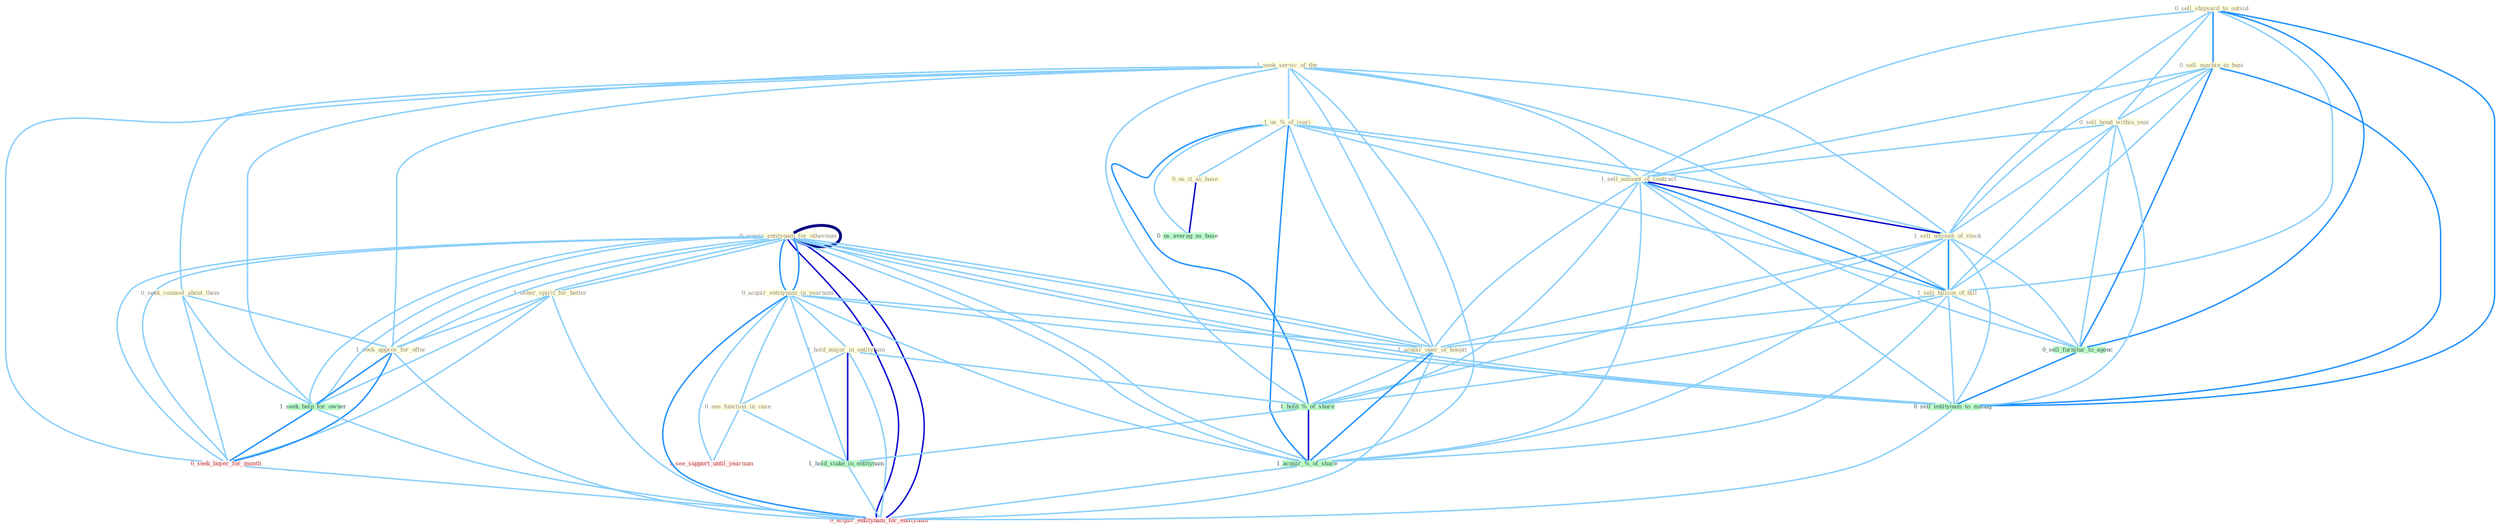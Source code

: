 Graph G{ 
    node
    [shape=polygon,style=filled,width=.5,height=.06,color="#BDFCC9",fixedsize=true,fontsize=4,
    fontcolor="#2f4f4f"];
    {node
    [color="#ffffe0", fontcolor="#8b7d6b"] "0_acquir_entitynam_for_othernum " "1_seek_servic_of_the " "1_us_%_of_ivori " "0_acquir_entitynam_in_yearnum " "0_seek_counsel_about_them " "0_us_it_as_base " "0_sell_shipyard_to_outsid " "1_hold_major_in_entitynam " "0_sell_machin_to_busi " "1_usher_spirit_for_better " "0_sell_bond_within_year " "0_acquir_entitynam_for_othernum " "1_sell_amount_of_contract " "1_sell_amount_of_stock " "1_seek_approv_for_offer " "1_sell_billion_of_bill " "1_acquir_oper_of_hospit " "0_see_function_in_case "}
{node [color="#fff0f5", fontcolor="#b22222"] "0_seek_buyer_for_month " "1_see_support_until_yearnum " "0_acquir_entitynam_for_entitynam "}
edge [color="#B0E2FF"];

	"0_acquir_entitynam_for_othernum " -- "0_acquir_entitynam_in_yearnum " [w="2", color="#1e90ff" , len=0.8];
	"0_acquir_entitynam_for_othernum " -- "1_usher_spirit_for_better " [w="1", color="#87cefa" ];
	"0_acquir_entitynam_for_othernum " -- "0_acquir_entitynam_for_othernum " [w="4", style=bold, color="#000080", len=0.4];
	"0_acquir_entitynam_for_othernum " -- "1_seek_approv_for_offer " [w="1", color="#87cefa" ];
	"0_acquir_entitynam_for_othernum " -- "1_acquir_oper_of_hospit " [w="1", color="#87cefa" ];
	"0_acquir_entitynam_for_othernum " -- "1_seek_help_for_owner " [w="1", color="#87cefa" ];
	"0_acquir_entitynam_for_othernum " -- "0_seek_buyer_for_month " [w="1", color="#87cefa" ];
	"0_acquir_entitynam_for_othernum " -- "1_acquir_%_of_share " [w="1", color="#87cefa" ];
	"0_acquir_entitynam_for_othernum " -- "0_sell_entitynam_to_manag " [w="1", color="#87cefa" ];
	"0_acquir_entitynam_for_othernum " -- "0_acquir_entitynam_for_entitynam " [w="3", color="#0000cd" , len=0.6];
	"1_seek_servic_of_the " -- "1_us_%_of_ivori " [w="1", color="#87cefa" ];
	"1_seek_servic_of_the " -- "0_seek_counsel_about_them " [w="1", color="#87cefa" ];
	"1_seek_servic_of_the " -- "1_sell_amount_of_contract " [w="1", color="#87cefa" ];
	"1_seek_servic_of_the " -- "1_sell_amount_of_stock " [w="1", color="#87cefa" ];
	"1_seek_servic_of_the " -- "1_seek_approv_for_offer " [w="1", color="#87cefa" ];
	"1_seek_servic_of_the " -- "1_sell_billion_of_bill " [w="1", color="#87cefa" ];
	"1_seek_servic_of_the " -- "1_acquir_oper_of_hospit " [w="1", color="#87cefa" ];
	"1_seek_servic_of_the " -- "1_hold_%_of_share " [w="1", color="#87cefa" ];
	"1_seek_servic_of_the " -- "1_seek_help_for_owner " [w="1", color="#87cefa" ];
	"1_seek_servic_of_the " -- "0_seek_buyer_for_month " [w="1", color="#87cefa" ];
	"1_seek_servic_of_the " -- "1_acquir_%_of_share " [w="1", color="#87cefa" ];
	"1_us_%_of_ivori " -- "0_us_it_as_base " [w="1", color="#87cefa" ];
	"1_us_%_of_ivori " -- "1_sell_amount_of_contract " [w="1", color="#87cefa" ];
	"1_us_%_of_ivori " -- "1_sell_amount_of_stock " [w="1", color="#87cefa" ];
	"1_us_%_of_ivori " -- "1_sell_billion_of_bill " [w="1", color="#87cefa" ];
	"1_us_%_of_ivori " -- "1_acquir_oper_of_hospit " [w="1", color="#87cefa" ];
	"1_us_%_of_ivori " -- "1_hold_%_of_share " [w="2", color="#1e90ff" , len=0.8];
	"1_us_%_of_ivori " -- "1_acquir_%_of_share " [w="2", color="#1e90ff" , len=0.8];
	"1_us_%_of_ivori " -- "0_us_averag_as_base " [w="1", color="#87cefa" ];
	"0_acquir_entitynam_in_yearnum " -- "1_hold_major_in_entitynam " [w="1", color="#87cefa" ];
	"0_acquir_entitynam_in_yearnum " -- "0_acquir_entitynam_for_othernum " [w="2", color="#1e90ff" , len=0.8];
	"0_acquir_entitynam_in_yearnum " -- "1_acquir_oper_of_hospit " [w="1", color="#87cefa" ];
	"0_acquir_entitynam_in_yearnum " -- "0_see_function_in_case " [w="1", color="#87cefa" ];
	"0_acquir_entitynam_in_yearnum " -- "1_hold_stake_in_entitynam " [w="1", color="#87cefa" ];
	"0_acquir_entitynam_in_yearnum " -- "1_acquir_%_of_share " [w="1", color="#87cefa" ];
	"0_acquir_entitynam_in_yearnum " -- "1_see_support_until_yearnum " [w="1", color="#87cefa" ];
	"0_acquir_entitynam_in_yearnum " -- "0_sell_entitynam_to_manag " [w="1", color="#87cefa" ];
	"0_acquir_entitynam_in_yearnum " -- "0_acquir_entitynam_for_entitynam " [w="2", color="#1e90ff" , len=0.8];
	"0_seek_counsel_about_them " -- "1_seek_approv_for_offer " [w="1", color="#87cefa" ];
	"0_seek_counsel_about_them " -- "1_seek_help_for_owner " [w="1", color="#87cefa" ];
	"0_seek_counsel_about_them " -- "0_seek_buyer_for_month " [w="1", color="#87cefa" ];
	"0_us_it_as_base " -- "0_us_averag_as_base " [w="3", color="#0000cd" , len=0.6];
	"0_sell_shipyard_to_outsid " -- "0_sell_machin_to_busi " [w="2", color="#1e90ff" , len=0.8];
	"0_sell_shipyard_to_outsid " -- "0_sell_bond_within_year " [w="1", color="#87cefa" ];
	"0_sell_shipyard_to_outsid " -- "1_sell_amount_of_contract " [w="1", color="#87cefa" ];
	"0_sell_shipyard_to_outsid " -- "1_sell_amount_of_stock " [w="1", color="#87cefa" ];
	"0_sell_shipyard_to_outsid " -- "1_sell_billion_of_bill " [w="1", color="#87cefa" ];
	"0_sell_shipyard_to_outsid " -- "0_sell_furnitur_to_agenc " [w="2", color="#1e90ff" , len=0.8];
	"0_sell_shipyard_to_outsid " -- "0_sell_entitynam_to_manag " [w="2", color="#1e90ff" , len=0.8];
	"1_hold_major_in_entitynam " -- "0_see_function_in_case " [w="1", color="#87cefa" ];
	"1_hold_major_in_entitynam " -- "1_hold_%_of_share " [w="1", color="#87cefa" ];
	"1_hold_major_in_entitynam " -- "1_hold_stake_in_entitynam " [w="3", color="#0000cd" , len=0.6];
	"1_hold_major_in_entitynam " -- "0_acquir_entitynam_for_entitynam " [w="1", color="#87cefa" ];
	"0_sell_machin_to_busi " -- "0_sell_bond_within_year " [w="1", color="#87cefa" ];
	"0_sell_machin_to_busi " -- "1_sell_amount_of_contract " [w="1", color="#87cefa" ];
	"0_sell_machin_to_busi " -- "1_sell_amount_of_stock " [w="1", color="#87cefa" ];
	"0_sell_machin_to_busi " -- "1_sell_billion_of_bill " [w="1", color="#87cefa" ];
	"0_sell_machin_to_busi " -- "0_sell_furnitur_to_agenc " [w="2", color="#1e90ff" , len=0.8];
	"0_sell_machin_to_busi " -- "0_sell_entitynam_to_manag " [w="2", color="#1e90ff" , len=0.8];
	"1_usher_spirit_for_better " -- "0_acquir_entitynam_for_othernum " [w="1", color="#87cefa" ];
	"1_usher_spirit_for_better " -- "1_seek_approv_for_offer " [w="1", color="#87cefa" ];
	"1_usher_spirit_for_better " -- "1_seek_help_for_owner " [w="1", color="#87cefa" ];
	"1_usher_spirit_for_better " -- "0_seek_buyer_for_month " [w="1", color="#87cefa" ];
	"1_usher_spirit_for_better " -- "0_acquir_entitynam_for_entitynam " [w="1", color="#87cefa" ];
	"0_sell_bond_within_year " -- "1_sell_amount_of_contract " [w="1", color="#87cefa" ];
	"0_sell_bond_within_year " -- "1_sell_amount_of_stock " [w="1", color="#87cefa" ];
	"0_sell_bond_within_year " -- "1_sell_billion_of_bill " [w="1", color="#87cefa" ];
	"0_sell_bond_within_year " -- "0_sell_furnitur_to_agenc " [w="1", color="#87cefa" ];
	"0_sell_bond_within_year " -- "0_sell_entitynam_to_manag " [w="1", color="#87cefa" ];
	"0_acquir_entitynam_for_othernum " -- "1_seek_approv_for_offer " [w="1", color="#87cefa" ];
	"0_acquir_entitynam_for_othernum " -- "1_acquir_oper_of_hospit " [w="1", color="#87cefa" ];
	"0_acquir_entitynam_for_othernum " -- "1_seek_help_for_owner " [w="1", color="#87cefa" ];
	"0_acquir_entitynam_for_othernum " -- "0_seek_buyer_for_month " [w="1", color="#87cefa" ];
	"0_acquir_entitynam_for_othernum " -- "1_acquir_%_of_share " [w="1", color="#87cefa" ];
	"0_acquir_entitynam_for_othernum " -- "0_sell_entitynam_to_manag " [w="1", color="#87cefa" ];
	"0_acquir_entitynam_for_othernum " -- "0_acquir_entitynam_for_entitynam " [w="3", color="#0000cd" , len=0.6];
	"1_sell_amount_of_contract " -- "1_sell_amount_of_stock " [w="3", color="#0000cd" , len=0.6];
	"1_sell_amount_of_contract " -- "1_sell_billion_of_bill " [w="2", color="#1e90ff" , len=0.8];
	"1_sell_amount_of_contract " -- "1_acquir_oper_of_hospit " [w="1", color="#87cefa" ];
	"1_sell_amount_of_contract " -- "1_hold_%_of_share " [w="1", color="#87cefa" ];
	"1_sell_amount_of_contract " -- "1_acquir_%_of_share " [w="1", color="#87cefa" ];
	"1_sell_amount_of_contract " -- "0_sell_furnitur_to_agenc " [w="1", color="#87cefa" ];
	"1_sell_amount_of_contract " -- "0_sell_entitynam_to_manag " [w="1", color="#87cefa" ];
	"1_sell_amount_of_stock " -- "1_sell_billion_of_bill " [w="2", color="#1e90ff" , len=0.8];
	"1_sell_amount_of_stock " -- "1_acquir_oper_of_hospit " [w="1", color="#87cefa" ];
	"1_sell_amount_of_stock " -- "1_hold_%_of_share " [w="1", color="#87cefa" ];
	"1_sell_amount_of_stock " -- "1_acquir_%_of_share " [w="1", color="#87cefa" ];
	"1_sell_amount_of_stock " -- "0_sell_furnitur_to_agenc " [w="1", color="#87cefa" ];
	"1_sell_amount_of_stock " -- "0_sell_entitynam_to_manag " [w="1", color="#87cefa" ];
	"1_seek_approv_for_offer " -- "1_seek_help_for_owner " [w="2", color="#1e90ff" , len=0.8];
	"1_seek_approv_for_offer " -- "0_seek_buyer_for_month " [w="2", color="#1e90ff" , len=0.8];
	"1_seek_approv_for_offer " -- "0_acquir_entitynam_for_entitynam " [w="1", color="#87cefa" ];
	"1_sell_billion_of_bill " -- "1_acquir_oper_of_hospit " [w="1", color="#87cefa" ];
	"1_sell_billion_of_bill " -- "1_hold_%_of_share " [w="1", color="#87cefa" ];
	"1_sell_billion_of_bill " -- "1_acquir_%_of_share " [w="1", color="#87cefa" ];
	"1_sell_billion_of_bill " -- "0_sell_furnitur_to_agenc " [w="1", color="#87cefa" ];
	"1_sell_billion_of_bill " -- "0_sell_entitynam_to_manag " [w="1", color="#87cefa" ];
	"1_acquir_oper_of_hospit " -- "1_hold_%_of_share " [w="1", color="#87cefa" ];
	"1_acquir_oper_of_hospit " -- "1_acquir_%_of_share " [w="2", color="#1e90ff" , len=0.8];
	"1_acquir_oper_of_hospit " -- "0_acquir_entitynam_for_entitynam " [w="1", color="#87cefa" ];
	"0_see_function_in_case " -- "1_hold_stake_in_entitynam " [w="1", color="#87cefa" ];
	"0_see_function_in_case " -- "1_see_support_until_yearnum " [w="1", color="#87cefa" ];
	"1_hold_%_of_share " -- "1_hold_stake_in_entitynam " [w="1", color="#87cefa" ];
	"1_hold_%_of_share " -- "1_acquir_%_of_share " [w="3", color="#0000cd" , len=0.6];
	"1_hold_stake_in_entitynam " -- "0_acquir_entitynam_for_entitynam " [w="1", color="#87cefa" ];
	"1_seek_help_for_owner " -- "0_seek_buyer_for_month " [w="2", color="#1e90ff" , len=0.8];
	"1_seek_help_for_owner " -- "0_acquir_entitynam_for_entitynam " [w="1", color="#87cefa" ];
	"0_seek_buyer_for_month " -- "0_acquir_entitynam_for_entitynam " [w="1", color="#87cefa" ];
	"1_acquir_%_of_share " -- "0_acquir_entitynam_for_entitynam " [w="1", color="#87cefa" ];
	"0_sell_furnitur_to_agenc " -- "0_sell_entitynam_to_manag " [w="2", color="#1e90ff" , len=0.8];
	"0_sell_entitynam_to_manag " -- "0_acquir_entitynam_for_entitynam " [w="1", color="#87cefa" ];
}